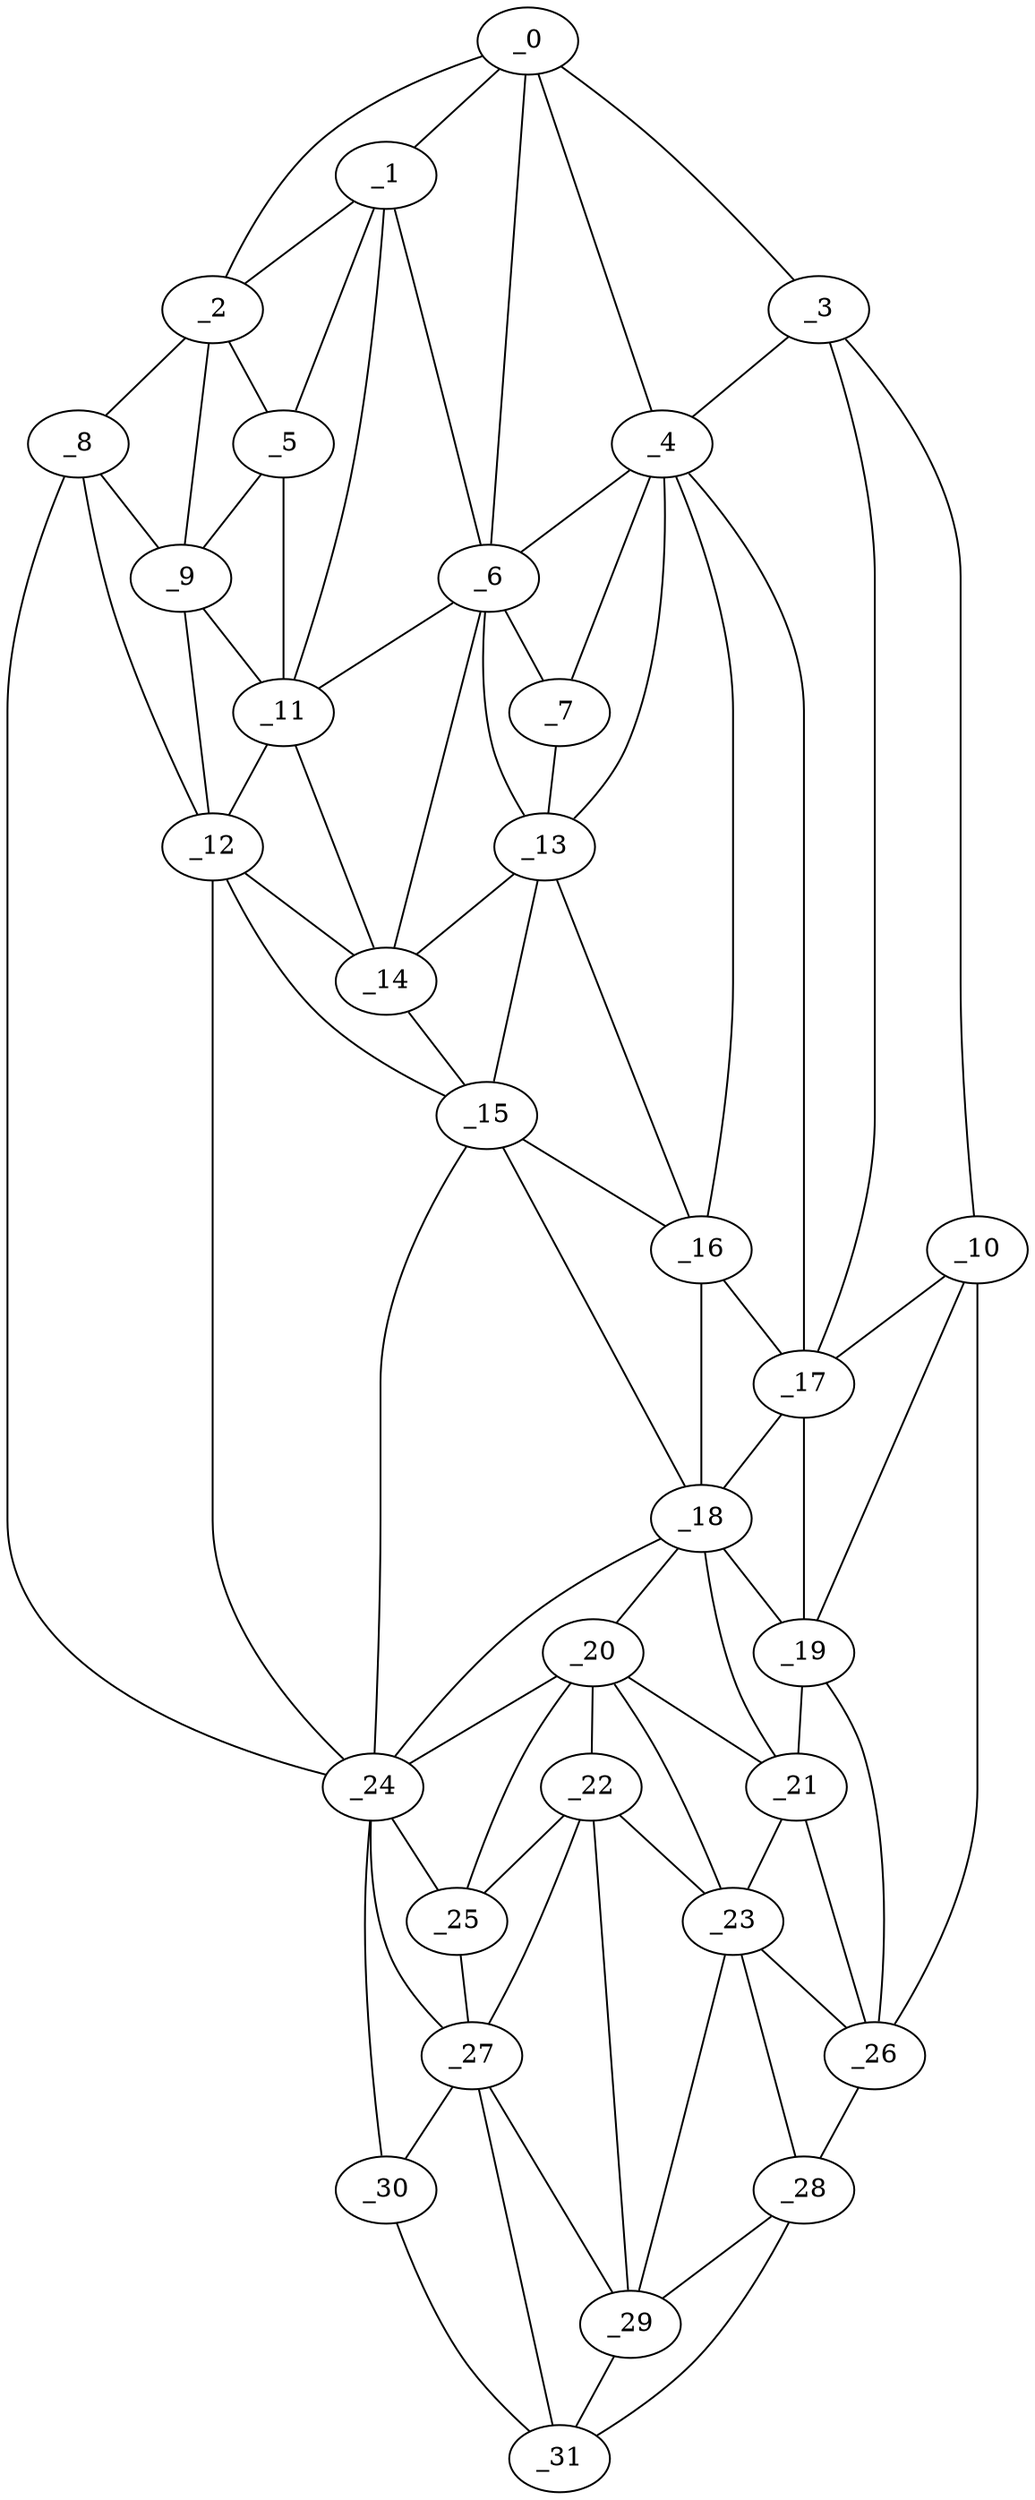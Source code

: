 graph "obj57__345.gxl" {
	_0	 [x=4,
		y=47];
	_1	 [x=14,
		y=42];
	_0 -- _1	 [valence=2];
	_2	 [x=18,
		y=16];
	_0 -- _2	 [valence=1];
	_3	 [x=21,
		y=106];
	_0 -- _3	 [valence=1];
	_4	 [x=22,
		y=70];
	_0 -- _4	 [valence=2];
	_6	 [x=23,
		y=48];
	_0 -- _6	 [valence=1];
	_1 -- _2	 [valence=2];
	_5	 [x=23,
		y=27];
	_1 -- _5	 [valence=2];
	_1 -- _6	 [valence=2];
	_11	 [x=30,
		y=34];
	_1 -- _11	 [valence=1];
	_2 -- _5	 [valence=1];
	_8	 [x=28,
		y=15];
	_2 -- _8	 [valence=1];
	_9	 [x=28,
		y=22];
	_2 -- _9	 [valence=2];
	_3 -- _4	 [valence=2];
	_10	 [x=29,
		y=114];
	_3 -- _10	 [valence=1];
	_17	 [x=64,
		y=86];
	_3 -- _17	 [valence=2];
	_4 -- _6	 [valence=2];
	_7	 [x=26,
		y=52];
	_4 -- _7	 [valence=1];
	_13	 [x=35,
		y=51];
	_4 -- _13	 [valence=1];
	_16	 [x=50,
		y=64];
	_4 -- _16	 [valence=2];
	_4 -- _17	 [valence=1];
	_5 -- _9	 [valence=2];
	_5 -- _11	 [valence=1];
	_6 -- _7	 [valence=2];
	_6 -- _11	 [valence=2];
	_6 -- _13	 [valence=1];
	_14	 [x=38,
		y=44];
	_6 -- _14	 [valence=1];
	_7 -- _13	 [valence=2];
	_8 -- _9	 [valence=2];
	_12	 [x=33,
		y=22];
	_8 -- _12	 [valence=2];
	_24	 [x=100,
		y=46];
	_8 -- _24	 [valence=1];
	_9 -- _11	 [valence=2];
	_9 -- _12	 [valence=1];
	_10 -- _17	 [valence=2];
	_19	 [x=76,
		y=96];
	_10 -- _19	 [valence=2];
	_26	 [x=114,
		y=102];
	_10 -- _26	 [valence=1];
	_11 -- _12	 [valence=2];
	_11 -- _14	 [valence=2];
	_12 -- _14	 [valence=1];
	_15	 [x=49,
		y=49];
	_12 -- _15	 [valence=2];
	_12 -- _24	 [valence=2];
	_13 -- _14	 [valence=2];
	_13 -- _15	 [valence=2];
	_13 -- _16	 [valence=2];
	_14 -- _15	 [valence=1];
	_15 -- _16	 [valence=2];
	_18	 [x=73,
		y=73];
	_15 -- _18	 [valence=2];
	_15 -- _24	 [valence=1];
	_16 -- _17	 [valence=1];
	_16 -- _18	 [valence=2];
	_17 -- _18	 [valence=2];
	_17 -- _19	 [valence=2];
	_18 -- _19	 [valence=2];
	_20	 [x=88,
		y=71];
	_18 -- _20	 [valence=2];
	_21	 [x=88,
		y=95];
	_18 -- _21	 [valence=2];
	_18 -- _24	 [valence=1];
	_19 -- _21	 [valence=1];
	_19 -- _26	 [valence=2];
	_20 -- _21	 [valence=1];
	_22	 [x=98,
		y=79];
	_20 -- _22	 [valence=2];
	_23	 [x=98,
		y=85];
	_20 -- _23	 [valence=1];
	_20 -- _24	 [valence=2];
	_25	 [x=110,
		y=57];
	_20 -- _25	 [valence=2];
	_21 -- _23	 [valence=2];
	_21 -- _26	 [valence=1];
	_22 -- _23	 [valence=2];
	_22 -- _25	 [valence=2];
	_27	 [x=116,
		y=60];
	_22 -- _27	 [valence=2];
	_29	 [x=121,
		y=81];
	_22 -- _29	 [valence=1];
	_23 -- _26	 [valence=2];
	_28	 [x=118,
		y=98];
	_23 -- _28	 [valence=1];
	_23 -- _29	 [valence=2];
	_24 -- _25	 [valence=2];
	_24 -- _27	 [valence=1];
	_30	 [x=125,
		y=67];
	_24 -- _30	 [valence=1];
	_25 -- _27	 [valence=2];
	_26 -- _28	 [valence=1];
	_27 -- _29	 [valence=2];
	_27 -- _30	 [valence=2];
	_31	 [x=125,
		y=75];
	_27 -- _31	 [valence=1];
	_28 -- _29	 [valence=2];
	_28 -- _31	 [valence=1];
	_29 -- _31	 [valence=2];
	_30 -- _31	 [valence=1];
}
